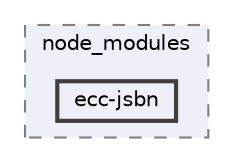 digraph "C:/Users/arisc/OneDrive/Documents/GitHub/FINAL/EcoEats-Project/node_modules/ecc-jsbn"
{
 // LATEX_PDF_SIZE
  bgcolor="transparent";
  edge [fontname=Helvetica,fontsize=10,labelfontname=Helvetica,labelfontsize=10];
  node [fontname=Helvetica,fontsize=10,shape=box,height=0.2,width=0.4];
  compound=true
  subgraph clusterdir_5091f2b68170d33f954320199e2fed0a {
    graph [ bgcolor="#edf0f7", pencolor="grey50", label="node_modules", fontname=Helvetica,fontsize=10 style="filled,dashed", URL="dir_5091f2b68170d33f954320199e2fed0a.html",tooltip=""]
  dir_fdc7272cb1bc5d0f43991fb0d8e72d83 [label="ecc-jsbn", fillcolor="#edf0f7", color="grey25", style="filled,bold", URL="dir_fdc7272cb1bc5d0f43991fb0d8e72d83.html",tooltip=""];
  }
}
